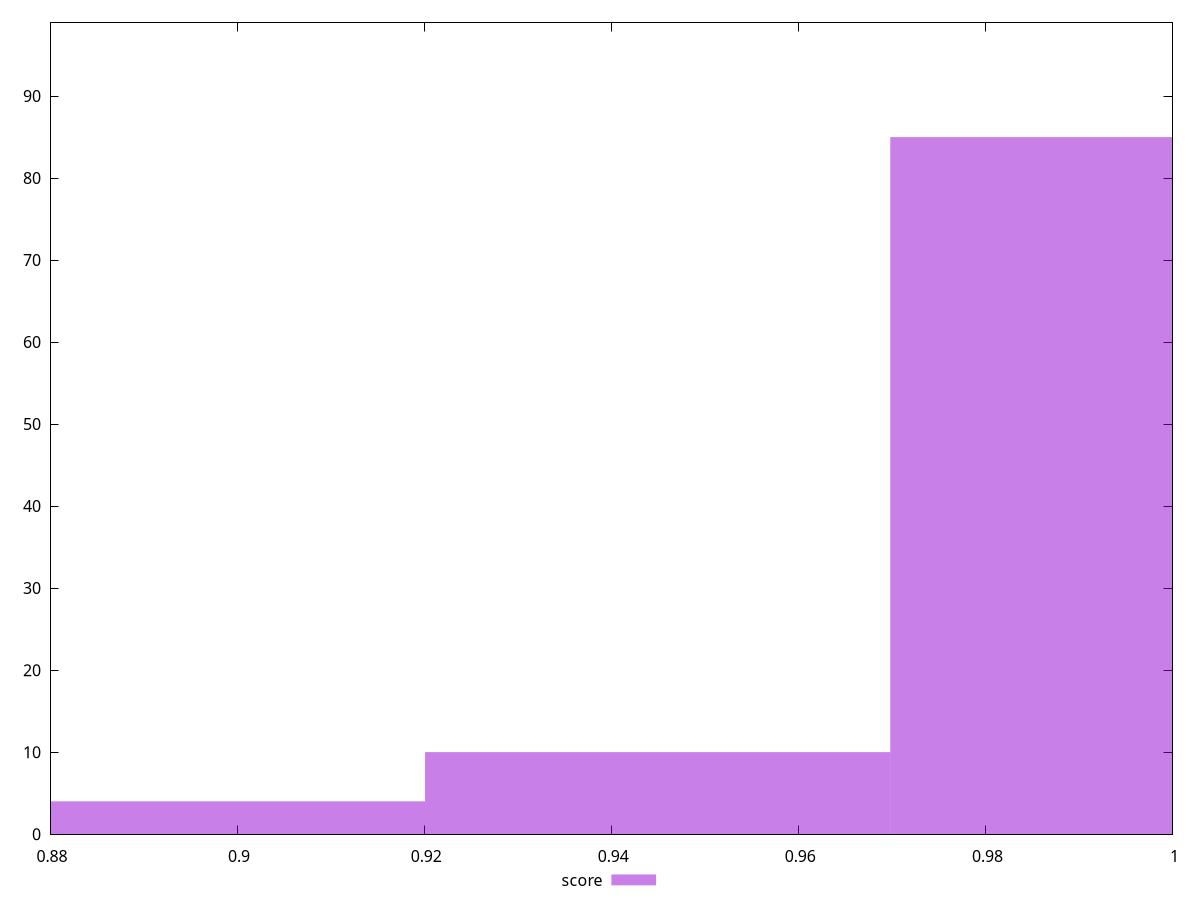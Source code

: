 reset

$score <<EOF
0.9946960097505082 85
0.9449612092629828 10
0.8952264087754574 4
EOF

set key outside below
set boxwidth 0.04973480048752541
set xrange [0.88:1]
set yrange [0:99]
set trange [0:99]
set style fill transparent solid 0.5 noborder
set terminal svg size 640, 490 enhanced background rgb 'white'
set output "reports/report_00030_2021-02-24T20-42-31.540Z/unminified-javascript/samples/card/score/histogram.svg"

plot $score title "score" with boxes

reset
